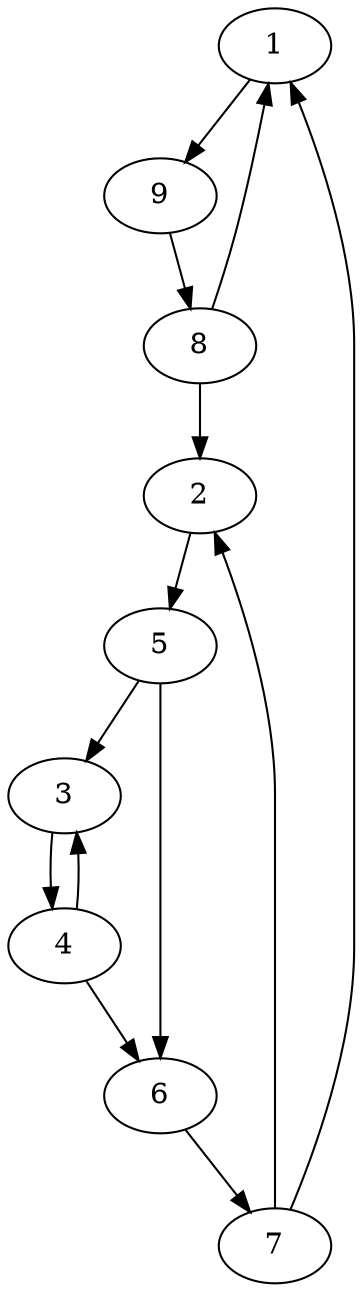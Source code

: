 digraph G {
	1 -> 9
	2 -> 5
	3 -> 4
	4 -> 3
	4 -> 6
	5 -> 3
	5 -> 6
	6 -> 7
	7 -> 1
	7 -> 2
	8 -> 1
	8 -> 2
	9 -> 8
}
